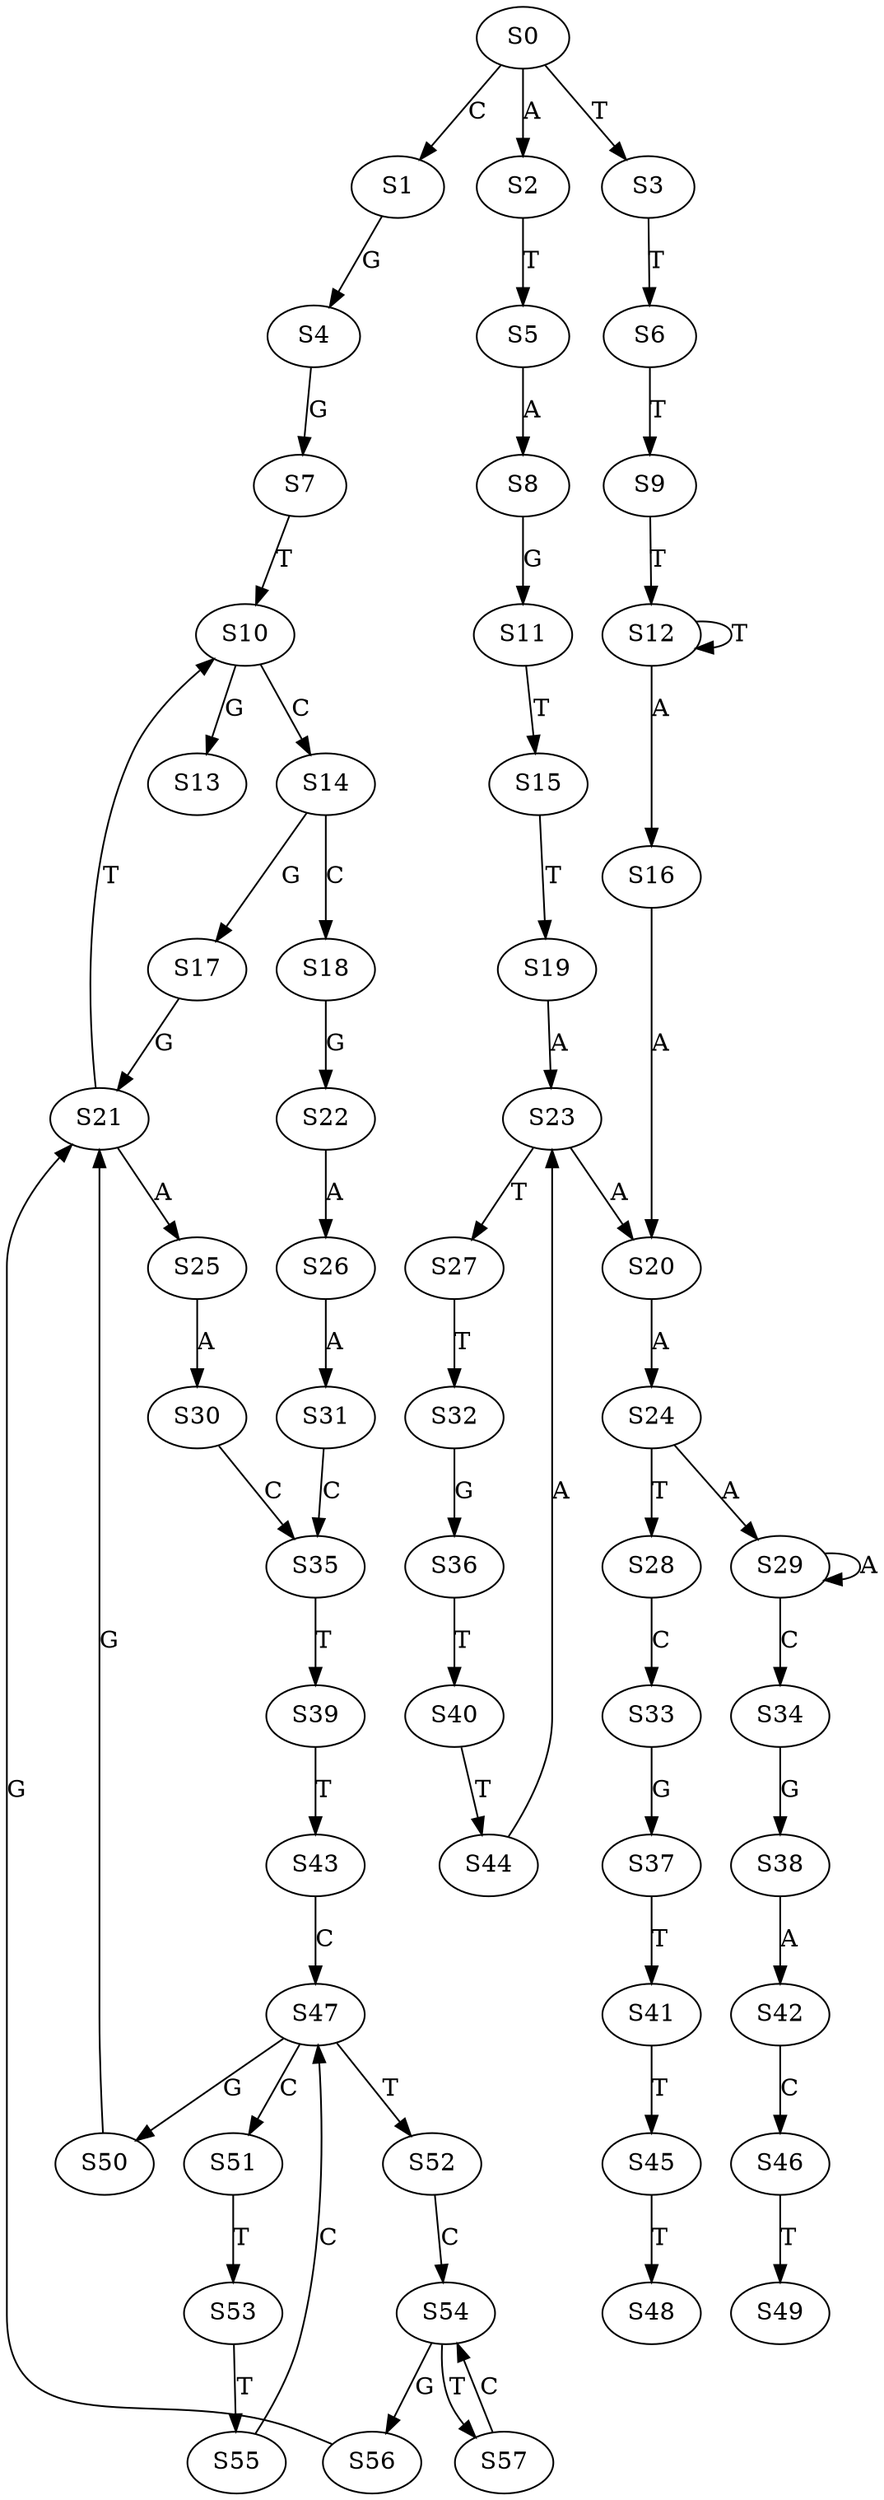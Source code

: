 strict digraph  {
	S0 -> S1 [ label = C ];
	S0 -> S2 [ label = A ];
	S0 -> S3 [ label = T ];
	S1 -> S4 [ label = G ];
	S2 -> S5 [ label = T ];
	S3 -> S6 [ label = T ];
	S4 -> S7 [ label = G ];
	S5 -> S8 [ label = A ];
	S6 -> S9 [ label = T ];
	S7 -> S10 [ label = T ];
	S8 -> S11 [ label = G ];
	S9 -> S12 [ label = T ];
	S10 -> S13 [ label = G ];
	S10 -> S14 [ label = C ];
	S11 -> S15 [ label = T ];
	S12 -> S16 [ label = A ];
	S12 -> S12 [ label = T ];
	S14 -> S17 [ label = G ];
	S14 -> S18 [ label = C ];
	S15 -> S19 [ label = T ];
	S16 -> S20 [ label = A ];
	S17 -> S21 [ label = G ];
	S18 -> S22 [ label = G ];
	S19 -> S23 [ label = A ];
	S20 -> S24 [ label = A ];
	S21 -> S10 [ label = T ];
	S21 -> S25 [ label = A ];
	S22 -> S26 [ label = A ];
	S23 -> S20 [ label = A ];
	S23 -> S27 [ label = T ];
	S24 -> S28 [ label = T ];
	S24 -> S29 [ label = A ];
	S25 -> S30 [ label = A ];
	S26 -> S31 [ label = A ];
	S27 -> S32 [ label = T ];
	S28 -> S33 [ label = C ];
	S29 -> S34 [ label = C ];
	S29 -> S29 [ label = A ];
	S30 -> S35 [ label = C ];
	S31 -> S35 [ label = C ];
	S32 -> S36 [ label = G ];
	S33 -> S37 [ label = G ];
	S34 -> S38 [ label = G ];
	S35 -> S39 [ label = T ];
	S36 -> S40 [ label = T ];
	S37 -> S41 [ label = T ];
	S38 -> S42 [ label = A ];
	S39 -> S43 [ label = T ];
	S40 -> S44 [ label = T ];
	S41 -> S45 [ label = T ];
	S42 -> S46 [ label = C ];
	S43 -> S47 [ label = C ];
	S44 -> S23 [ label = A ];
	S45 -> S48 [ label = T ];
	S46 -> S49 [ label = T ];
	S47 -> S50 [ label = G ];
	S47 -> S51 [ label = C ];
	S47 -> S52 [ label = T ];
	S50 -> S21 [ label = G ];
	S51 -> S53 [ label = T ];
	S52 -> S54 [ label = C ];
	S53 -> S55 [ label = T ];
	S54 -> S56 [ label = G ];
	S54 -> S57 [ label = T ];
	S55 -> S47 [ label = C ];
	S56 -> S21 [ label = G ];
	S57 -> S54 [ label = C ];
}

